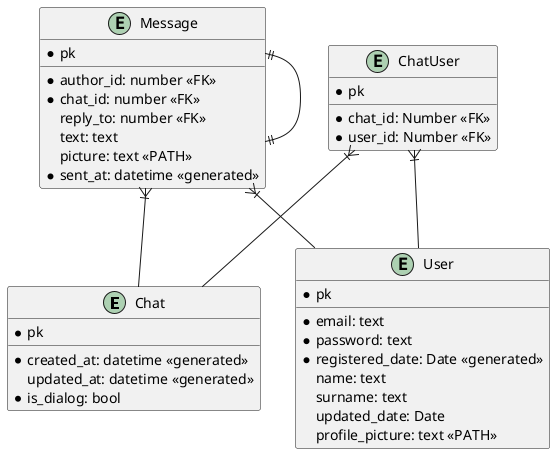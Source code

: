 @startuml
entity Chat {
* pk
__
*created_at: datetime <<generated>>
updated_at: datetime <<generated>>
*is_dialog: bool
}

entity Message {
* pk
__
*author_id: number <<FK>>
*chat_id: number <<FK>>
reply_to: number <<FK>>
text: text
picture: text <<PATH>>
*sent_at: datetime <<generated>>
}

entity User {
* pk
__
*email: text
*password: text
*registered_date: Date <<generated>>
name: text
surname: text
updated_date: Date
profile_picture: text <<PATH>>
}

entity ChatUser {
* pk
__
* chat_id: Number <<FK>>
* user_id: Number <<FK>>
}


ChatUser }|-- User
ChatUser }|-- Chat


Message }|-- User
Message }|-- Chat

Message ||--|| Message
@enduml